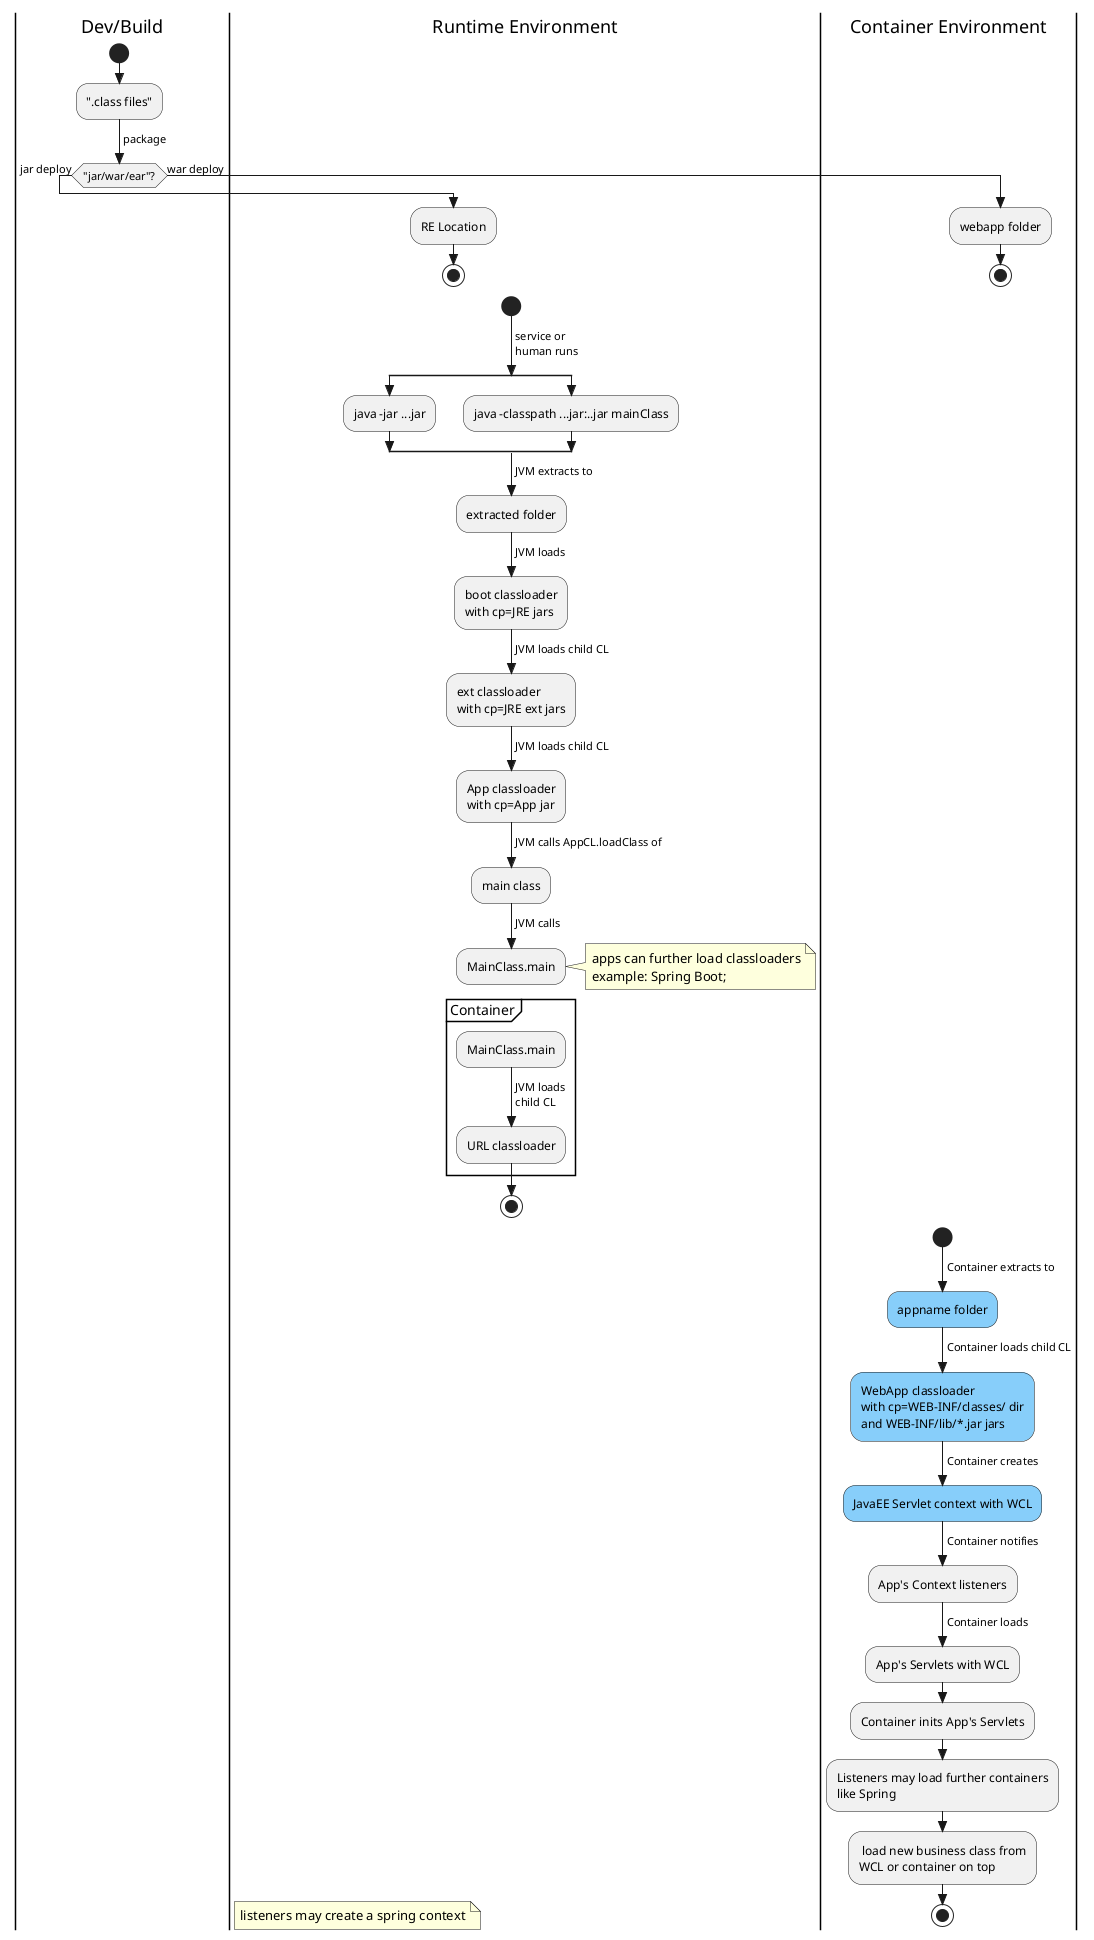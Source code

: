 @startuml
skinparam style strictuml
skinparam defaultFontName Arial

|Dev/Build|
start
:".class files";
-> package;
if ("jar/war/ear"?) equals (jar) then
->jar deploy;
|Runtime Environment|
:RE Location;
stop
else
->war deploy;
|Container Environment|
:webapp folder;
stop
endif


|Runtime Environment|
start
-> service or 
human runs;
split
:java -jar ...jar;
split again
:java -classpath ...jar:..jar mainClass;
end split
->JVM extracts to;
:extracted folder;
->JVM loads;
:boot classloader
with cp=JRE jars;
->JVM loads child CL;
:ext classloader 
with cp=JRE ext jars;
->JVM loads child CL;
:App classloader
with cp=App jar;
->JVM calls AppCL.loadClass of;
:main class;
->JVM calls;
:MainClass.main;
note right
apps can further load classloaders
example: Spring Boot;
end note
-[hidden]->

partition Container {
:MainClass.main;
-> JVM loads 
child CL;
:URL classloader;
}
stop

|Container Environment|
start
->Container extracts to;
#LightSkyBlue:appname folder;
->Container loads child CL;
#LightSkyBlue:WebApp classloader
with cp=WEB-INF/classes/ dir
and WEB-INF/lib/*.jar jars;

->Container creates;
#LightSkyBlue:JavaEE Servlet context with WCL;
->Container notifies;
:App's Context listeners;
->Container loads;
:App's Servlets with WCL;
:Container inits App's Servlets;
:Listeners may load further containers
like Spring;
: load new business class from 
WCL or container on top;
stop

|Runtime Environment|
floating note left
listeners may create a spring context
end note


@enduml